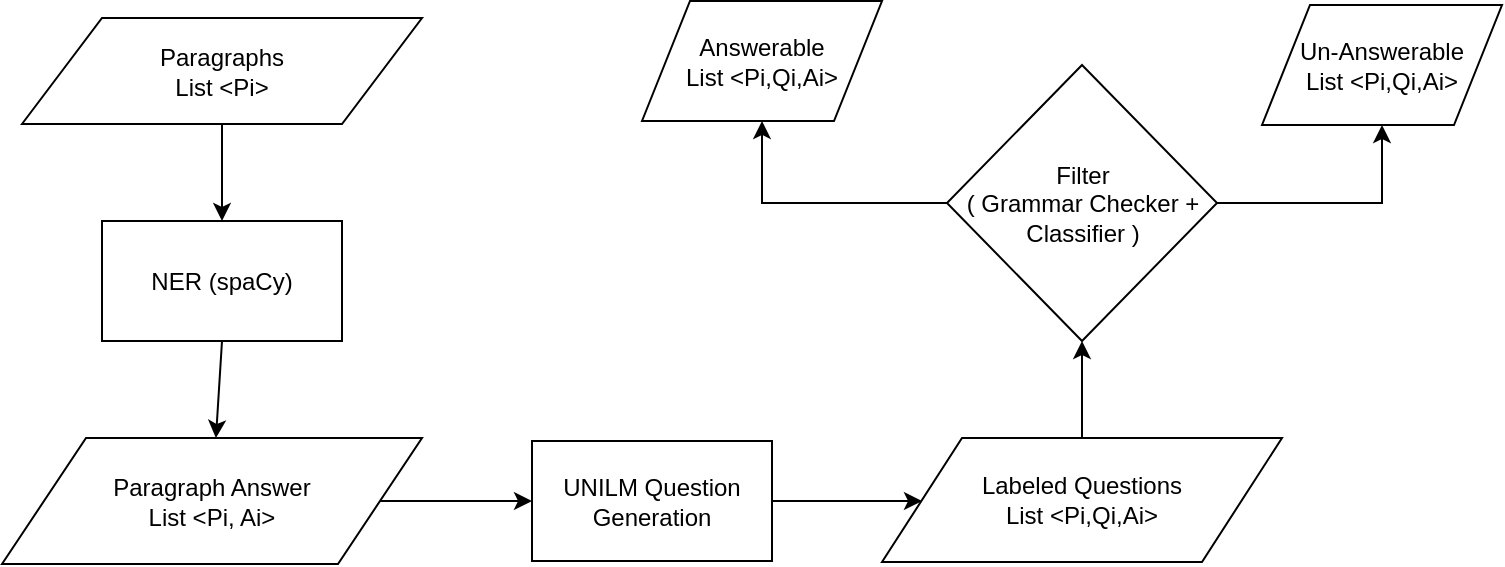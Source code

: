 <mxfile version="12.3.8" type="device" pages="1"><diagram id="KIlJwuliIEZSU6satsLb" name="Page-1"><mxGraphModel dx="1186" dy="747" grid="1" gridSize="10" guides="1" tooltips="1" connect="1" arrows="1" fold="1" page="1" pageScale="1" pageWidth="850" pageHeight="1100" math="0" shadow="0"><root><mxCell id="0"/><mxCell id="1" parent="0"/><mxCell id="Wi76QczHAjgEpYMB6-8G-2" style="edgeStyle=orthogonalEdgeStyle;rounded=0;orthogonalLoop=1;jettySize=auto;html=1;" edge="1" parent="1" source="UD9yBE1Hgbf2tiJHQ3Zg-3" target="UD9yBE1Hgbf2tiJHQ3Zg-4"><mxGeometry relative="1" as="geometry"/></mxCell><mxCell id="UD9yBE1Hgbf2tiJHQ3Zg-3" value="Paragraphs &lt;br&gt;List &amp;lt;Pi&amp;gt;" style="shape=parallelogram;perimeter=parallelogramPerimeter;whiteSpace=wrap;html=1;" parent="1" vertex="1"><mxGeometry x="20" y="250" width="200" height="53" as="geometry"/></mxCell><mxCell id="UD9yBE1Hgbf2tiJHQ3Zg-4" value="NER (spaCy)" style="rounded=0;whiteSpace=wrap;html=1;" parent="1" vertex="1"><mxGeometry x="60" y="351.5" width="120" height="60" as="geometry"/></mxCell><mxCell id="Wi76QczHAjgEpYMB6-8G-7" style="edgeStyle=orthogonalEdgeStyle;rounded=0;orthogonalLoop=1;jettySize=auto;html=1;" edge="1" parent="1" source="UD9yBE1Hgbf2tiJHQ3Zg-5" target="Wi76QczHAjgEpYMB6-8G-3"><mxGeometry relative="1" as="geometry"/></mxCell><mxCell id="UD9yBE1Hgbf2tiJHQ3Zg-5" value="Paragraph Answer&lt;br&gt;List &amp;lt;Pi, Ai&amp;gt;" style="shape=parallelogram;perimeter=parallelogramPerimeter;whiteSpace=wrap;html=1;" parent="1" vertex="1"><mxGeometry x="10" y="460" width="210" height="63" as="geometry"/></mxCell><mxCell id="Wi76QczHAjgEpYMB6-8G-10" style="edgeStyle=orthogonalEdgeStyle;rounded=0;orthogonalLoop=1;jettySize=auto;html=1;entryX=0.5;entryY=1;entryDx=0;entryDy=0;" edge="1" parent="1" source="UD9yBE1Hgbf2tiJHQ3Zg-6" target="UD9yBE1Hgbf2tiJHQ3Zg-15"><mxGeometry relative="1" as="geometry"/></mxCell><mxCell id="Wi76QczHAjgEpYMB6-8G-11" style="edgeStyle=orthogonalEdgeStyle;rounded=0;orthogonalLoop=1;jettySize=auto;html=1;entryX=0.5;entryY=1;entryDx=0;entryDy=0;" edge="1" parent="1" source="UD9yBE1Hgbf2tiJHQ3Zg-6" target="UD9yBE1Hgbf2tiJHQ3Zg-16"><mxGeometry relative="1" as="geometry"/></mxCell><mxCell id="UD9yBE1Hgbf2tiJHQ3Zg-6" value="Filter&lt;br&gt;( Grammar Checker + Classifier )" style="rhombus;whiteSpace=wrap;html=1;" parent="1" vertex="1"><mxGeometry x="482.5" y="273.5" width="135" height="138" as="geometry"/></mxCell><mxCell id="UD9yBE1Hgbf2tiJHQ3Zg-11" value="" style="endArrow=classic;html=1;exitX=0.5;exitY=1;exitDx=0;exitDy=0;" parent="1" source="UD9yBE1Hgbf2tiJHQ3Zg-4" target="UD9yBE1Hgbf2tiJHQ3Zg-5" edge="1"><mxGeometry width="50" height="50" relative="1" as="geometry"><mxPoint x="160" y="360" as="sourcePoint"/><mxPoint x="220" y="360" as="targetPoint"/></mxGeometry></mxCell><mxCell id="UD9yBE1Hgbf2tiJHQ3Zg-15" value="Answerable&lt;br&gt;List &amp;lt;Pi,Qi,Ai&amp;gt;" style="shape=parallelogram;perimeter=parallelogramPerimeter;whiteSpace=wrap;html=1;" parent="1" vertex="1"><mxGeometry x="330" y="241.5" width="120" height="60" as="geometry"/></mxCell><mxCell id="UD9yBE1Hgbf2tiJHQ3Zg-16" value="Un-Answerable&lt;br&gt;List &amp;lt;Pi,Qi,Ai&amp;gt;" style="shape=parallelogram;perimeter=parallelogramPerimeter;whiteSpace=wrap;html=1;" parent="1" vertex="1"><mxGeometry x="640" y="243.5" width="120" height="60" as="geometry"/></mxCell><mxCell id="Wi76QczHAjgEpYMB6-8G-8" style="edgeStyle=orthogonalEdgeStyle;rounded=0;orthogonalLoop=1;jettySize=auto;html=1;" edge="1" parent="1" source="Wi76QczHAjgEpYMB6-8G-3"><mxGeometry relative="1" as="geometry"><mxPoint x="470" y="491.5" as="targetPoint"/></mxGeometry></mxCell><mxCell id="Wi76QczHAjgEpYMB6-8G-3" value="UNILM Question Generation" style="rounded=0;whiteSpace=wrap;html=1;" vertex="1" parent="1"><mxGeometry x="275" y="461.5" width="120" height="60" as="geometry"/></mxCell><mxCell id="Wi76QczHAjgEpYMB6-8G-9" style="edgeStyle=orthogonalEdgeStyle;rounded=0;orthogonalLoop=1;jettySize=auto;html=1;entryX=0.5;entryY=1;entryDx=0;entryDy=0;" edge="1" parent="1" source="Wi76QczHAjgEpYMB6-8G-5" target="UD9yBE1Hgbf2tiJHQ3Zg-6"><mxGeometry relative="1" as="geometry"/></mxCell><mxCell id="Wi76QczHAjgEpYMB6-8G-5" value="Labeled Questions&lt;br&gt;List &amp;lt;Pi,Qi,Ai&amp;gt;" style="shape=parallelogram;perimeter=parallelogramPerimeter;whiteSpace=wrap;html=1;" vertex="1" parent="1"><mxGeometry x="450" y="460" width="200" height="62" as="geometry"/></mxCell></root></mxGraphModel></diagram></mxfile>